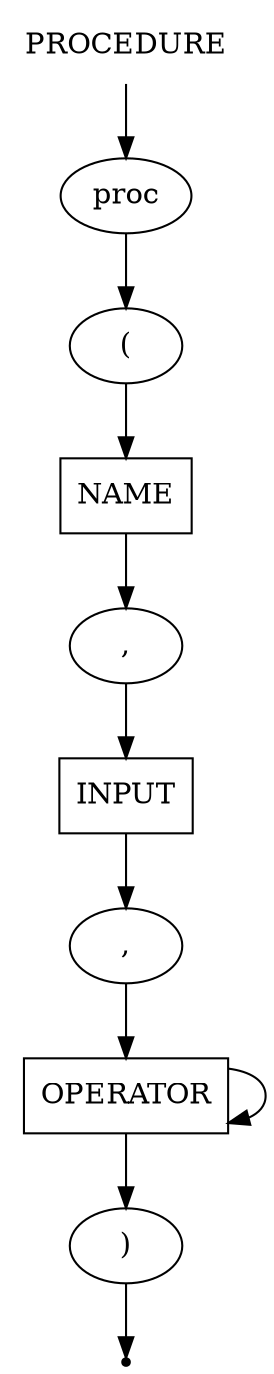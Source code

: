 digraph PROCEDURE {
    start [label=PROCEDURE shape=plaintext]
    proc [label=proc shape=oval]
    br_open [label="(" shape=oval]
    br_close [label=")" shape=oval]
    name [label=NAME shape=box]
    comma_1 [label="," shape=oval]
    comma_2 [label="," shape=oval]
    input [label=INPUT shape=box]
    operator [label=OPERATOR shape=box]
    end [label="" shape=point]

    start -> proc
    proc -> br_open
    br_open -> name
    name -> comma_1
    comma_1 -> input
    input -> comma_2
    comma_2 -> operator
    operator -> operator
    operator -> br_close
    br_close -> end
}